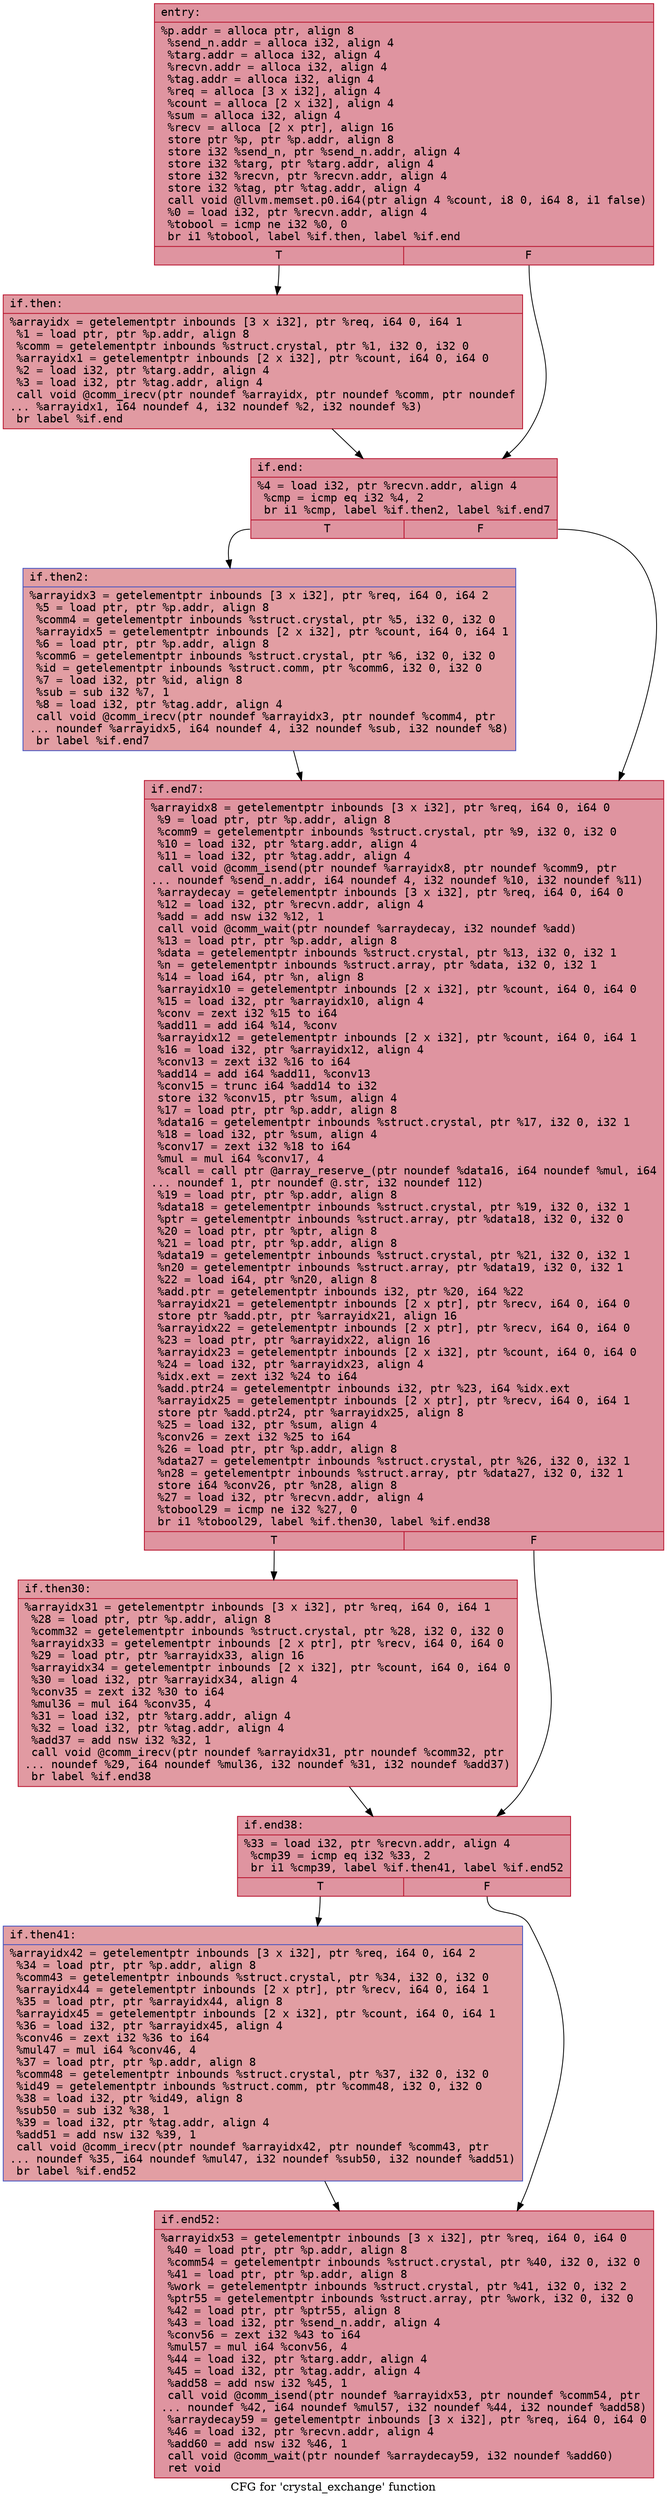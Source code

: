digraph "CFG for 'crystal_exchange' function" {
	label="CFG for 'crystal_exchange' function";

	Node0x559aeb32ffb0 [shape=record,color="#b70d28ff", style=filled, fillcolor="#b70d2870" fontname="Courier",label="{entry:\l|  %p.addr = alloca ptr, align 8\l  %send_n.addr = alloca i32, align 4\l  %targ.addr = alloca i32, align 4\l  %recvn.addr = alloca i32, align 4\l  %tag.addr = alloca i32, align 4\l  %req = alloca [3 x i32], align 4\l  %count = alloca [2 x i32], align 4\l  %sum = alloca i32, align 4\l  %recv = alloca [2 x ptr], align 16\l  store ptr %p, ptr %p.addr, align 8\l  store i32 %send_n, ptr %send_n.addr, align 4\l  store i32 %targ, ptr %targ.addr, align 4\l  store i32 %recvn, ptr %recvn.addr, align 4\l  store i32 %tag, ptr %tag.addr, align 4\l  call void @llvm.memset.p0.i64(ptr align 4 %count, i8 0, i64 8, i1 false)\l  %0 = load i32, ptr %recvn.addr, align 4\l  %tobool = icmp ne i32 %0, 0\l  br i1 %tobool, label %if.then, label %if.end\l|{<s0>T|<s1>F}}"];
	Node0x559aeb32ffb0:s0 -> Node0x559aeb3273a0[tooltip="entry -> if.then\nProbability 62.50%" ];
	Node0x559aeb32ffb0:s1 -> Node0x559aeb327410[tooltip="entry -> if.end\nProbability 37.50%" ];
	Node0x559aeb3273a0 [shape=record,color="#b70d28ff", style=filled, fillcolor="#bb1b2c70" fontname="Courier",label="{if.then:\l|  %arrayidx = getelementptr inbounds [3 x i32], ptr %req, i64 0, i64 1\l  %1 = load ptr, ptr %p.addr, align 8\l  %comm = getelementptr inbounds %struct.crystal, ptr %1, i32 0, i32 0\l  %arrayidx1 = getelementptr inbounds [2 x i32], ptr %count, i64 0, i64 0\l  %2 = load i32, ptr %targ.addr, align 4\l  %3 = load i32, ptr %tag.addr, align 4\l  call void @comm_irecv(ptr noundef %arrayidx, ptr noundef %comm, ptr noundef\l... %arrayidx1, i64 noundef 4, i32 noundef %2, i32 noundef %3)\l  br label %if.end\l}"];
	Node0x559aeb3273a0 -> Node0x559aeb327410[tooltip="if.then -> if.end\nProbability 100.00%" ];
	Node0x559aeb327410 [shape=record,color="#b70d28ff", style=filled, fillcolor="#b70d2870" fontname="Courier",label="{if.end:\l|  %4 = load i32, ptr %recvn.addr, align 4\l  %cmp = icmp eq i32 %4, 2\l  br i1 %cmp, label %if.then2, label %if.end7\l|{<s0>T|<s1>F}}"];
	Node0x559aeb327410:s0 -> Node0x559aeb334340[tooltip="if.end -> if.then2\nProbability 50.00%" ];
	Node0x559aeb327410:s1 -> Node0x559aeb334390[tooltip="if.end -> if.end7\nProbability 50.00%" ];
	Node0x559aeb334340 [shape=record,color="#3d50c3ff", style=filled, fillcolor="#be242e70" fontname="Courier",label="{if.then2:\l|  %arrayidx3 = getelementptr inbounds [3 x i32], ptr %req, i64 0, i64 2\l  %5 = load ptr, ptr %p.addr, align 8\l  %comm4 = getelementptr inbounds %struct.crystal, ptr %5, i32 0, i32 0\l  %arrayidx5 = getelementptr inbounds [2 x i32], ptr %count, i64 0, i64 1\l  %6 = load ptr, ptr %p.addr, align 8\l  %comm6 = getelementptr inbounds %struct.crystal, ptr %6, i32 0, i32 0\l  %id = getelementptr inbounds %struct.comm, ptr %comm6, i32 0, i32 0\l  %7 = load i32, ptr %id, align 8\l  %sub = sub i32 %7, 1\l  %8 = load i32, ptr %tag.addr, align 4\l  call void @comm_irecv(ptr noundef %arrayidx3, ptr noundef %comm4, ptr\l... noundef %arrayidx5, i64 noundef 4, i32 noundef %sub, i32 noundef %8)\l  br label %if.end7\l}"];
	Node0x559aeb334340 -> Node0x559aeb334390[tooltip="if.then2 -> if.end7\nProbability 100.00%" ];
	Node0x559aeb334390 [shape=record,color="#b70d28ff", style=filled, fillcolor="#b70d2870" fontname="Courier",label="{if.end7:\l|  %arrayidx8 = getelementptr inbounds [3 x i32], ptr %req, i64 0, i64 0\l  %9 = load ptr, ptr %p.addr, align 8\l  %comm9 = getelementptr inbounds %struct.crystal, ptr %9, i32 0, i32 0\l  %10 = load i32, ptr %targ.addr, align 4\l  %11 = load i32, ptr %tag.addr, align 4\l  call void @comm_isend(ptr noundef %arrayidx8, ptr noundef %comm9, ptr\l... noundef %send_n.addr, i64 noundef 4, i32 noundef %10, i32 noundef %11)\l  %arraydecay = getelementptr inbounds [3 x i32], ptr %req, i64 0, i64 0\l  %12 = load i32, ptr %recvn.addr, align 4\l  %add = add nsw i32 %12, 1\l  call void @comm_wait(ptr noundef %arraydecay, i32 noundef %add)\l  %13 = load ptr, ptr %p.addr, align 8\l  %data = getelementptr inbounds %struct.crystal, ptr %13, i32 0, i32 1\l  %n = getelementptr inbounds %struct.array, ptr %data, i32 0, i32 1\l  %14 = load i64, ptr %n, align 8\l  %arrayidx10 = getelementptr inbounds [2 x i32], ptr %count, i64 0, i64 0\l  %15 = load i32, ptr %arrayidx10, align 4\l  %conv = zext i32 %15 to i64\l  %add11 = add i64 %14, %conv\l  %arrayidx12 = getelementptr inbounds [2 x i32], ptr %count, i64 0, i64 1\l  %16 = load i32, ptr %arrayidx12, align 4\l  %conv13 = zext i32 %16 to i64\l  %add14 = add i64 %add11, %conv13\l  %conv15 = trunc i64 %add14 to i32\l  store i32 %conv15, ptr %sum, align 4\l  %17 = load ptr, ptr %p.addr, align 8\l  %data16 = getelementptr inbounds %struct.crystal, ptr %17, i32 0, i32 1\l  %18 = load i32, ptr %sum, align 4\l  %conv17 = zext i32 %18 to i64\l  %mul = mul i64 %conv17, 4\l  %call = call ptr @array_reserve_(ptr noundef %data16, i64 noundef %mul, i64\l... noundef 1, ptr noundef @.str, i32 noundef 112)\l  %19 = load ptr, ptr %p.addr, align 8\l  %data18 = getelementptr inbounds %struct.crystal, ptr %19, i32 0, i32 1\l  %ptr = getelementptr inbounds %struct.array, ptr %data18, i32 0, i32 0\l  %20 = load ptr, ptr %ptr, align 8\l  %21 = load ptr, ptr %p.addr, align 8\l  %data19 = getelementptr inbounds %struct.crystal, ptr %21, i32 0, i32 1\l  %n20 = getelementptr inbounds %struct.array, ptr %data19, i32 0, i32 1\l  %22 = load i64, ptr %n20, align 8\l  %add.ptr = getelementptr inbounds i32, ptr %20, i64 %22\l  %arrayidx21 = getelementptr inbounds [2 x ptr], ptr %recv, i64 0, i64 0\l  store ptr %add.ptr, ptr %arrayidx21, align 16\l  %arrayidx22 = getelementptr inbounds [2 x ptr], ptr %recv, i64 0, i64 0\l  %23 = load ptr, ptr %arrayidx22, align 16\l  %arrayidx23 = getelementptr inbounds [2 x i32], ptr %count, i64 0, i64 0\l  %24 = load i32, ptr %arrayidx23, align 4\l  %idx.ext = zext i32 %24 to i64\l  %add.ptr24 = getelementptr inbounds i32, ptr %23, i64 %idx.ext\l  %arrayidx25 = getelementptr inbounds [2 x ptr], ptr %recv, i64 0, i64 1\l  store ptr %add.ptr24, ptr %arrayidx25, align 8\l  %25 = load i32, ptr %sum, align 4\l  %conv26 = zext i32 %25 to i64\l  %26 = load ptr, ptr %p.addr, align 8\l  %data27 = getelementptr inbounds %struct.crystal, ptr %26, i32 0, i32 1\l  %n28 = getelementptr inbounds %struct.array, ptr %data27, i32 0, i32 1\l  store i64 %conv26, ptr %n28, align 8\l  %27 = load i32, ptr %recvn.addr, align 4\l  %tobool29 = icmp ne i32 %27, 0\l  br i1 %tobool29, label %if.then30, label %if.end38\l|{<s0>T|<s1>F}}"];
	Node0x559aeb334390:s0 -> Node0x559aeb338100[tooltip="if.end7 -> if.then30\nProbability 62.50%" ];
	Node0x559aeb334390:s1 -> Node0x559aeb338180[tooltip="if.end7 -> if.end38\nProbability 37.50%" ];
	Node0x559aeb338100 [shape=record,color="#b70d28ff", style=filled, fillcolor="#bb1b2c70" fontname="Courier",label="{if.then30:\l|  %arrayidx31 = getelementptr inbounds [3 x i32], ptr %req, i64 0, i64 1\l  %28 = load ptr, ptr %p.addr, align 8\l  %comm32 = getelementptr inbounds %struct.crystal, ptr %28, i32 0, i32 0\l  %arrayidx33 = getelementptr inbounds [2 x ptr], ptr %recv, i64 0, i64 0\l  %29 = load ptr, ptr %arrayidx33, align 16\l  %arrayidx34 = getelementptr inbounds [2 x i32], ptr %count, i64 0, i64 0\l  %30 = load i32, ptr %arrayidx34, align 4\l  %conv35 = zext i32 %30 to i64\l  %mul36 = mul i64 %conv35, 4\l  %31 = load i32, ptr %targ.addr, align 4\l  %32 = load i32, ptr %tag.addr, align 4\l  %add37 = add nsw i32 %32, 1\l  call void @comm_irecv(ptr noundef %arrayidx31, ptr noundef %comm32, ptr\l... noundef %29, i64 noundef %mul36, i32 noundef %31, i32 noundef %add37)\l  br label %if.end38\l}"];
	Node0x559aeb338100 -> Node0x559aeb338180[tooltip="if.then30 -> if.end38\nProbability 100.00%" ];
	Node0x559aeb338180 [shape=record,color="#b70d28ff", style=filled, fillcolor="#b70d2870" fontname="Courier",label="{if.end38:\l|  %33 = load i32, ptr %recvn.addr, align 4\l  %cmp39 = icmp eq i32 %33, 2\l  br i1 %cmp39, label %if.then41, label %if.end52\l|{<s0>T|<s1>F}}"];
	Node0x559aeb338180:s0 -> Node0x559aeb338eb0[tooltip="if.end38 -> if.then41\nProbability 50.00%" ];
	Node0x559aeb338180:s1 -> Node0x559aeb338f00[tooltip="if.end38 -> if.end52\nProbability 50.00%" ];
	Node0x559aeb338eb0 [shape=record,color="#3d50c3ff", style=filled, fillcolor="#be242e70" fontname="Courier",label="{if.then41:\l|  %arrayidx42 = getelementptr inbounds [3 x i32], ptr %req, i64 0, i64 2\l  %34 = load ptr, ptr %p.addr, align 8\l  %comm43 = getelementptr inbounds %struct.crystal, ptr %34, i32 0, i32 0\l  %arrayidx44 = getelementptr inbounds [2 x ptr], ptr %recv, i64 0, i64 1\l  %35 = load ptr, ptr %arrayidx44, align 8\l  %arrayidx45 = getelementptr inbounds [2 x i32], ptr %count, i64 0, i64 1\l  %36 = load i32, ptr %arrayidx45, align 4\l  %conv46 = zext i32 %36 to i64\l  %mul47 = mul i64 %conv46, 4\l  %37 = load ptr, ptr %p.addr, align 8\l  %comm48 = getelementptr inbounds %struct.crystal, ptr %37, i32 0, i32 0\l  %id49 = getelementptr inbounds %struct.comm, ptr %comm48, i32 0, i32 0\l  %38 = load i32, ptr %id49, align 8\l  %sub50 = sub i32 %38, 1\l  %39 = load i32, ptr %tag.addr, align 4\l  %add51 = add nsw i32 %39, 1\l  call void @comm_irecv(ptr noundef %arrayidx42, ptr noundef %comm43, ptr\l... noundef %35, i64 noundef %mul47, i32 noundef %sub50, i32 noundef %add51)\l  br label %if.end52\l}"];
	Node0x559aeb338eb0 -> Node0x559aeb338f00[tooltip="if.then41 -> if.end52\nProbability 100.00%" ];
	Node0x559aeb338f00 [shape=record,color="#b70d28ff", style=filled, fillcolor="#b70d2870" fontname="Courier",label="{if.end52:\l|  %arrayidx53 = getelementptr inbounds [3 x i32], ptr %req, i64 0, i64 0\l  %40 = load ptr, ptr %p.addr, align 8\l  %comm54 = getelementptr inbounds %struct.crystal, ptr %40, i32 0, i32 0\l  %41 = load ptr, ptr %p.addr, align 8\l  %work = getelementptr inbounds %struct.crystal, ptr %41, i32 0, i32 2\l  %ptr55 = getelementptr inbounds %struct.array, ptr %work, i32 0, i32 0\l  %42 = load ptr, ptr %ptr55, align 8\l  %43 = load i32, ptr %send_n.addr, align 4\l  %conv56 = zext i32 %43 to i64\l  %mul57 = mul i64 %conv56, 4\l  %44 = load i32, ptr %targ.addr, align 4\l  %45 = load i32, ptr %tag.addr, align 4\l  %add58 = add nsw i32 %45, 1\l  call void @comm_isend(ptr noundef %arrayidx53, ptr noundef %comm54, ptr\l... noundef %42, i64 noundef %mul57, i32 noundef %44, i32 noundef %add58)\l  %arraydecay59 = getelementptr inbounds [3 x i32], ptr %req, i64 0, i64 0\l  %46 = load i32, ptr %recvn.addr, align 4\l  %add60 = add nsw i32 %46, 1\l  call void @comm_wait(ptr noundef %arraydecay59, i32 noundef %add60)\l  ret void\l}"];
}
